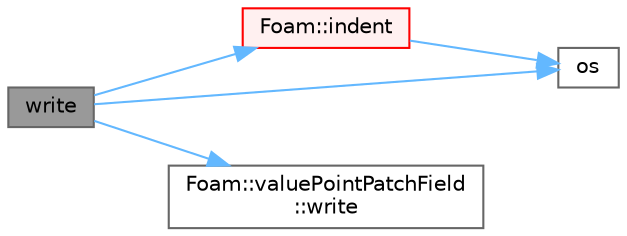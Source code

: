 digraph "write"
{
 // LATEX_PDF_SIZE
  bgcolor="transparent";
  edge [fontname=Helvetica,fontsize=10,labelfontname=Helvetica,labelfontsize=10];
  node [fontname=Helvetica,fontsize=10,shape=box,height=0.2,width=0.4];
  rankdir="LR";
  Node1 [id="Node000001",label="write",height=0.2,width=0.4,color="gray40", fillcolor="grey60", style="filled", fontcolor="black",tooltip=" "];
  Node1 -> Node2 [id="edge1_Node000001_Node000002",color="steelblue1",style="solid",tooltip=" "];
  Node2 [id="Node000002",label="Foam::indent",height=0.2,width=0.4,color="red", fillcolor="#FFF0F0", style="filled",URL="$namespaceFoam.html#a7e15d05978b545ad4cbf3149a70b0dbf",tooltip=" "];
  Node2 -> Node4 [id="edge2_Node000002_Node000004",color="steelblue1",style="solid",tooltip=" "];
  Node4 [id="Node000004",label="os",height=0.2,width=0.4,color="grey40", fillcolor="white", style="filled",URL="$faMeshWriteEdgesOBJ_8H.html#abea05d50bd7259b44f2002c0382ba13e",tooltip=" "];
  Node1 -> Node4 [id="edge3_Node000001_Node000004",color="steelblue1",style="solid",tooltip=" "];
  Node1 -> Node5 [id="edge4_Node000001_Node000005",color="steelblue1",style="solid",tooltip=" "];
  Node5 [id="Node000005",label="Foam::valuePointPatchField\l::write",height=0.2,width=0.4,color="grey40", fillcolor="white", style="filled",URL="$classFoam_1_1valuePointPatchField.html#a293fdfec8bdfbd5c3913ab4c9f3454ff",tooltip=" "];
}

